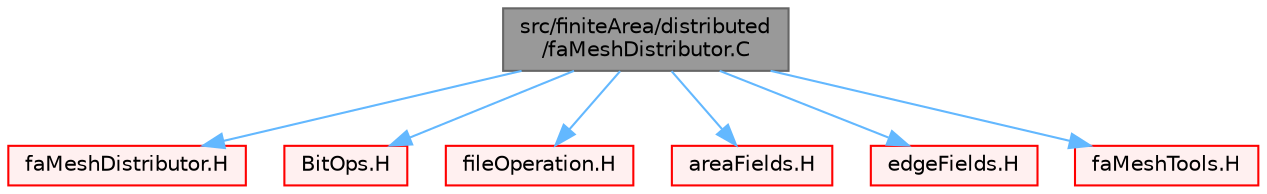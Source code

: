 digraph "src/finiteArea/distributed/faMeshDistributor.C"
{
 // LATEX_PDF_SIZE
  bgcolor="transparent";
  edge [fontname=Helvetica,fontsize=10,labelfontname=Helvetica,labelfontsize=10];
  node [fontname=Helvetica,fontsize=10,shape=box,height=0.2,width=0.4];
  Node1 [id="Node000001",label="src/finiteArea/distributed\l/faMeshDistributor.C",height=0.2,width=0.4,color="gray40", fillcolor="grey60", style="filled", fontcolor="black",tooltip=" "];
  Node1 -> Node2 [id="edge1_Node000001_Node000002",color="steelblue1",style="solid",tooltip=" "];
  Node2 [id="Node000002",label="faMeshDistributor.H",height=0.2,width=0.4,color="red", fillcolor="#FFF0F0", style="filled",URL="$faMeshDistributor_8H.html",tooltip=" "];
  Node1 -> Node194 [id="edge2_Node000001_Node000194",color="steelblue1",style="solid",tooltip=" "];
  Node194 [id="Node000194",label="BitOps.H",height=0.2,width=0.4,color="red", fillcolor="#FFF0F0", style="filled",URL="$BitOps_8H.html",tooltip=" "];
  Node1 -> Node367 [id="edge3_Node000001_Node000367",color="steelblue1",style="solid",tooltip=" "];
  Node367 [id="Node000367",label="fileOperation.H",height=0.2,width=0.4,color="red", fillcolor="#FFF0F0", style="filled",URL="$fileOperation_8H.html",tooltip=" "];
  Node1 -> Node372 [id="edge4_Node000001_Node000372",color="steelblue1",style="solid",tooltip=" "];
  Node372 [id="Node000372",label="areaFields.H",height=0.2,width=0.4,color="red", fillcolor="#FFF0F0", style="filled",URL="$areaFields_8H.html",tooltip=" "];
  Node1 -> Node406 [id="edge5_Node000001_Node000406",color="steelblue1",style="solid",tooltip=" "];
  Node406 [id="Node000406",label="edgeFields.H",height=0.2,width=0.4,color="red", fillcolor="#FFF0F0", style="filled",URL="$edgeFields_8H.html",tooltip=" "];
  Node1 -> Node414 [id="edge6_Node000001_Node000414",color="steelblue1",style="solid",tooltip=" "];
  Node414 [id="Node000414",label="faMeshTools.H",height=0.2,width=0.4,color="red", fillcolor="#FFF0F0", style="filled",URL="$faMeshTools_8H.html",tooltip=" "];
}
